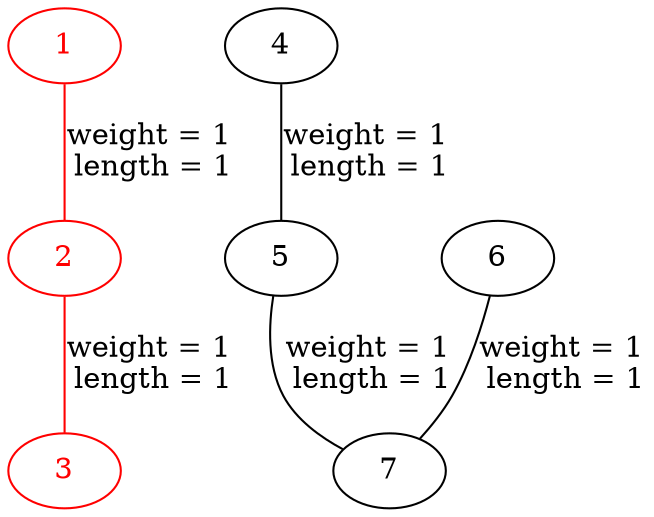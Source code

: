 // Graph visualisation
graph "Graph" {
	graph [concentrate=True]
	1 [color=red fontcolor=red]
	1 -- 2 [label="weight = 1
 length = 1" color=red weight=1]
	2 [color=red fontcolor=red]
	2 -- 3 [label="weight = 1
 length = 1" color=red weight=1]
	3 [color=red fontcolor=red]
	4 -- 5 [label="weight = 1
 length = 1" weight=1]
	5 -- 7 [label="weight = 1
 length = 1" weight=1]
	6 -- 7 [label="weight = 1
 length = 1" weight=1]
}
